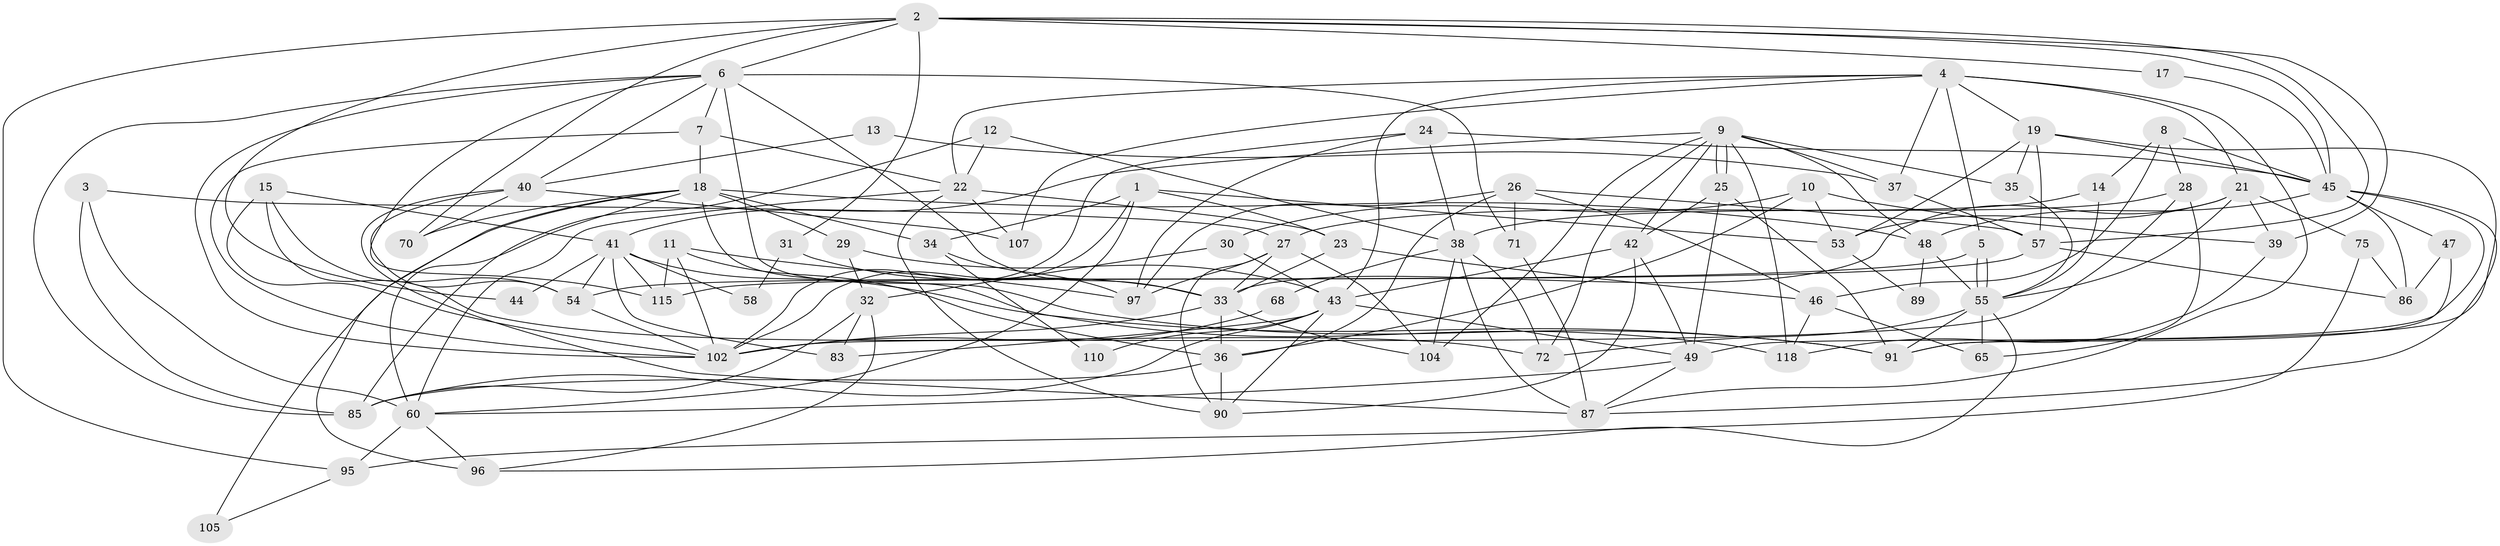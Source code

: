 // original degree distribution, {5: 0.1864406779661017, 4: 0.2966101694915254, 3: 0.2627118644067797, 6: 0.059322033898305086, 2: 0.1271186440677966, 8: 0.00847457627118644, 7: 0.059322033898305086}
// Generated by graph-tools (version 1.1) at 2025/41/03/06/25 10:41:55]
// undirected, 76 vertices, 185 edges
graph export_dot {
graph [start="1"]
  node [color=gray90,style=filled];
  1 [super="+69"];
  2 [super="+117"];
  3;
  4 [super="+84"];
  5 [super="+78"];
  6 [super="+61"];
  7 [super="+16"];
  8;
  9 [super="+20"];
  10;
  11 [super="+52"];
  12;
  13;
  14;
  15;
  17;
  18 [super="+109"];
  19 [super="+79"];
  21 [super="+88"];
  22 [super="+99"];
  23 [super="+62"];
  24;
  25;
  26;
  27 [super="+74"];
  28 [super="+81"];
  29;
  30;
  31;
  32 [super="+73"];
  33 [super="+50"];
  34;
  35;
  36 [super="+94"];
  37;
  38 [super="+51"];
  39 [super="+64"];
  40 [super="+67"];
  41 [super="+93"];
  42 [super="+56"];
  43 [super="+111"];
  44;
  45 [super="+66"];
  46 [super="+108"];
  47 [super="+63"];
  48 [super="+100"];
  49 [super="+80"];
  53 [super="+92"];
  54 [super="+82"];
  55 [super="+116"];
  57 [super="+59"];
  58;
  60 [super="+77"];
  65;
  68;
  70;
  71 [super="+101"];
  72;
  75 [super="+76"];
  83;
  85 [super="+103"];
  86 [super="+114"];
  87 [super="+98"];
  89;
  90 [super="+113"];
  91 [super="+112"];
  95;
  96;
  97;
  102 [super="+106"];
  104;
  105;
  107;
  110;
  115;
  118;
  1 -- 34;
  1 -- 53;
  1 -- 23;
  1 -- 60;
  1 -- 102;
  2 -- 45;
  2 -- 17;
  2 -- 31;
  2 -- 70;
  2 -- 39;
  2 -- 57;
  2 -- 44;
  2 -- 95;
  2 -- 6;
  3 -- 85;
  3 -- 60;
  3 -- 27;
  4 -- 43;
  4 -- 5;
  4 -- 19;
  4 -- 21;
  4 -- 107;
  4 -- 37;
  4 -- 87;
  4 -- 22;
  5 -- 55;
  5 -- 55;
  5 -- 54;
  6 -- 115;
  6 -- 71 [weight=2];
  6 -- 91;
  6 -- 85;
  6 -- 33;
  6 -- 7;
  6 -- 40;
  6 -- 102;
  7 -- 18;
  7 -- 22;
  7 -- 102;
  8 -- 45;
  8 -- 14;
  8 -- 28;
  8 -- 46;
  9 -- 35;
  9 -- 25;
  9 -- 25;
  9 -- 37;
  9 -- 72;
  9 -- 118;
  9 -- 48;
  9 -- 104;
  9 -- 42;
  9 -- 41;
  10 -- 39;
  10 -- 36;
  10 -- 30;
  10 -- 53;
  11 -- 102;
  11 -- 115;
  11 -- 97;
  11 -- 36;
  12 -- 38;
  12 -- 22;
  12 -- 85;
  13 -- 37;
  13 -- 40;
  14 -- 55;
  14 -- 27;
  15 -- 72;
  15 -- 41;
  15 -- 102;
  15 -- 54;
  17 -- 45;
  18 -- 118;
  18 -- 96;
  18 -- 70;
  18 -- 105;
  18 -- 48;
  18 -- 34;
  18 -- 60;
  18 -- 29;
  19 -- 53;
  19 -- 45;
  19 -- 35;
  19 -- 91;
  19 -- 57;
  21 -- 33;
  21 -- 55;
  21 -- 75;
  21 -- 53;
  21 -- 39;
  22 -- 90;
  22 -- 107;
  22 -- 60;
  22 -- 23;
  23 -- 46 [weight=2];
  23 -- 33;
  24 -- 102;
  24 -- 97;
  24 -- 38;
  24 -- 45;
  25 -- 42;
  25 -- 49;
  25 -- 91;
  26 -- 36;
  26 -- 46;
  26 -- 97;
  26 -- 57;
  26 -- 71;
  27 -- 33;
  27 -- 97;
  27 -- 104;
  27 -- 90;
  28 -- 38;
  28 -- 65;
  28 -- 102;
  29 -- 32;
  29 -- 43;
  30 -- 43;
  30 -- 32;
  31 -- 58;
  31 -- 33;
  32 -- 85;
  32 -- 83;
  32 -- 96;
  33 -- 36;
  33 -- 104;
  33 -- 102;
  34 -- 97;
  34 -- 110;
  35 -- 55;
  36 -- 85;
  36 -- 90;
  37 -- 57;
  38 -- 72;
  38 -- 87 [weight=2];
  38 -- 68;
  38 -- 104;
  39 -- 118;
  40 -- 87;
  40 -- 107;
  40 -- 70;
  40 -- 54;
  41 -- 83;
  41 -- 44;
  41 -- 115;
  41 -- 91;
  41 -- 54;
  41 -- 58;
  42 -- 43 [weight=2];
  42 -- 49;
  42 -- 90;
  43 -- 83;
  43 -- 110;
  43 -- 85;
  43 -- 90;
  43 -- 49;
  45 -- 87;
  45 -- 48;
  45 -- 86 [weight=2];
  45 -- 47;
  45 -- 49;
  46 -- 118;
  46 -- 65;
  47 -- 91;
  47 -- 86;
  48 -- 89;
  48 -- 55;
  49 -- 60;
  49 -- 87;
  53 -- 89;
  54 -- 102;
  55 -- 72;
  55 -- 96;
  55 -- 65;
  55 -- 91;
  57 -- 86;
  57 -- 115;
  60 -- 95;
  60 -- 96;
  68 -- 102;
  71 -- 87;
  75 -- 86 [weight=2];
  75 -- 95;
  95 -- 105;
}
